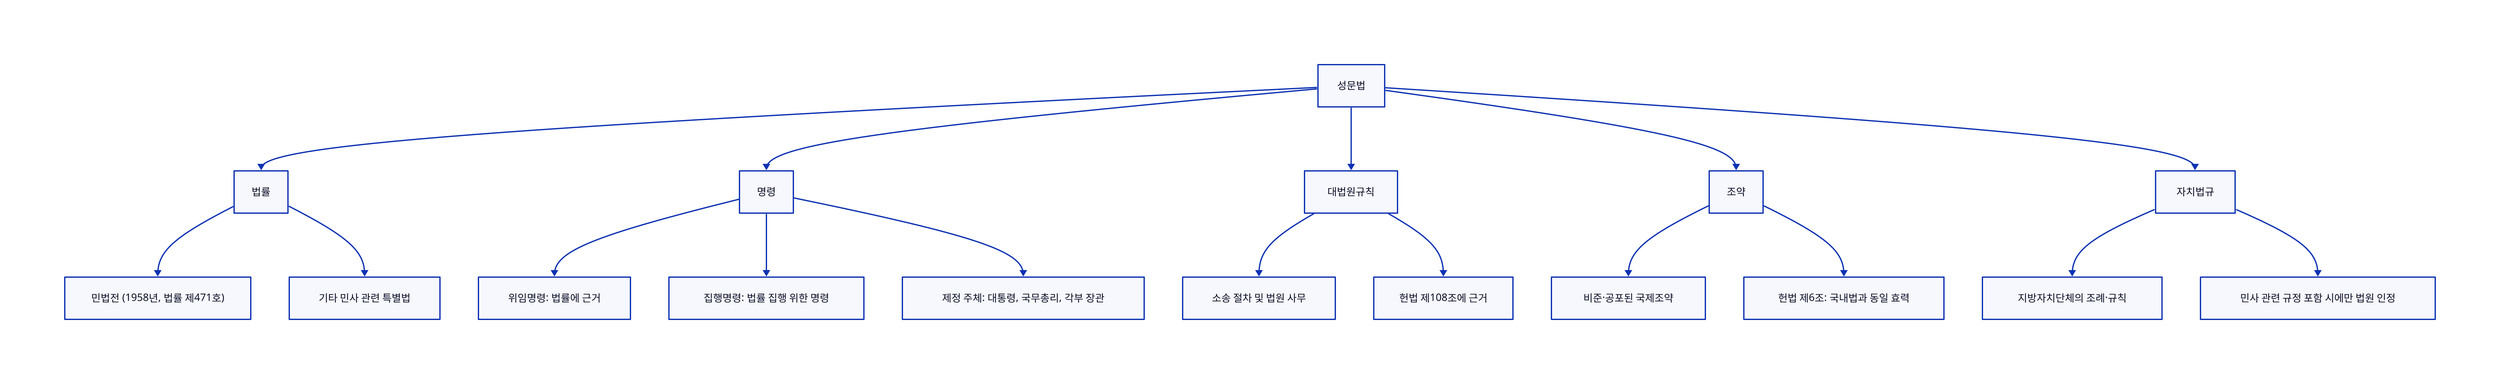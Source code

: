 # [7] 성문민법.d2

direction: down

"성문법" -> "법률"
"성문법" -> "명령"
"성문법" -> "대법원규칙"
"성문법" -> "조약"
"성문법" -> "자치법규"

"법률" -> "민법전 (1958년, 법률 제471호)"
"법률" -> "기타 민사 관련 특별법"

"명령" -> "위임명령: 법률에 근거"
"명령" -> "집행명령: 법률 집행 위한 명령"
"명령" -> "제정 주체: 대통령, 국무총리, 각부 장관"

"대법원규칙" -> "소송 절차 및 법원 사무"
"대법원규칙" -> "헌법 제108조에 근거"

"조약" -> "비준·공포된 국제조약"
"조약" -> "헌법 제6조: 국내법과 동일 효력"

"자치법규" -> "지방자치단체의 조례·규칙"
"자치법규" -> "민사 관련 규정 포함 시에만 법원 인정"
